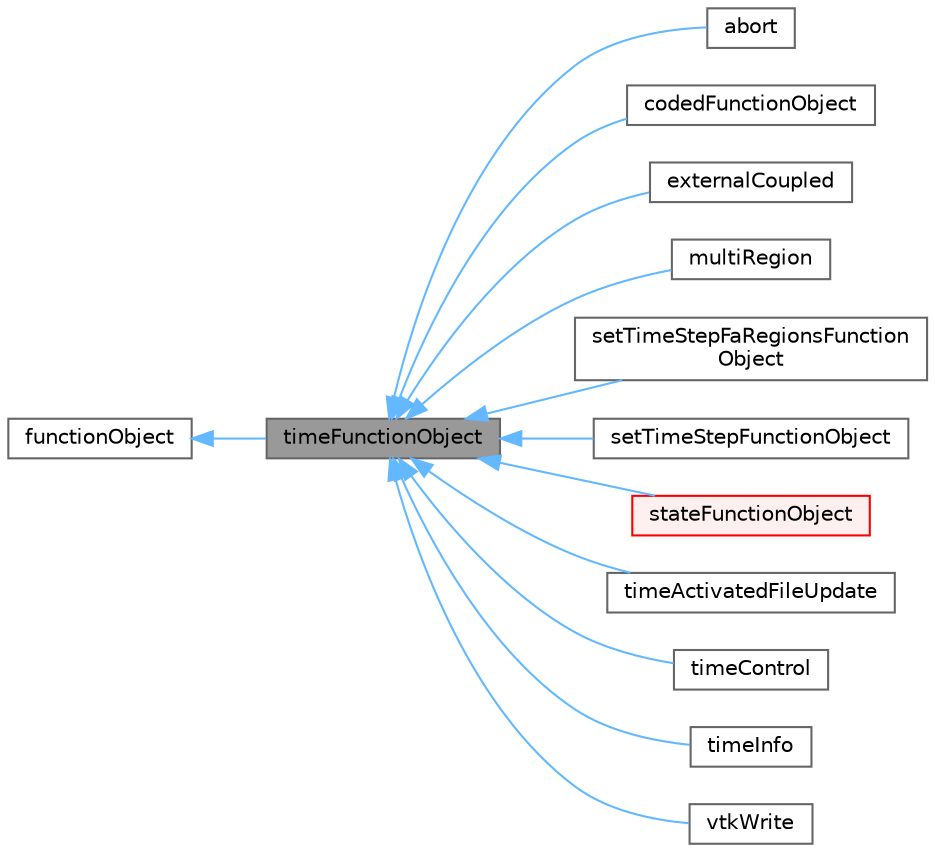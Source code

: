 digraph "timeFunctionObject"
{
 // LATEX_PDF_SIZE
  bgcolor="transparent";
  edge [fontname=Helvetica,fontsize=10,labelfontname=Helvetica,labelfontsize=10];
  node [fontname=Helvetica,fontsize=10,shape=box,height=0.2,width=0.4];
  rankdir="LR";
  Node1 [id="Node000001",label="timeFunctionObject",height=0.2,width=0.4,color="gray40", fillcolor="grey60", style="filled", fontcolor="black",tooltip="Virtual base class for function objects with a reference to Time."];
  Node2 -> Node1 [id="edge1_Node000001_Node000002",dir="back",color="steelblue1",style="solid",tooltip=" "];
  Node2 [id="Node000002",label="functionObject",height=0.2,width=0.4,color="gray40", fillcolor="white", style="filled",URL="$classFoam_1_1functionObject.html",tooltip="Abstract base-class for Time/database function objects."];
  Node1 -> Node3 [id="edge2_Node000001_Node000003",dir="back",color="steelblue1",style="solid",tooltip=" "];
  Node3 [id="Node000003",label="abort",height=0.2,width=0.4,color="gray40", fillcolor="white", style="filled",URL="$classFoam_1_1functionObjects_1_1abort.html",tooltip="Watches for presence of the named trigger file in the case directory and signals a simulation stop (o..."];
  Node1 -> Node4 [id="edge3_Node000001_Node000004",dir="back",color="steelblue1",style="solid",tooltip=" "];
  Node4 [id="Node000004",label="codedFunctionObject",height=0.2,width=0.4,color="gray40", fillcolor="white", style="filled",URL="$classFoam_1_1functionObjects_1_1codedFunctionObject.html",tooltip="Provides a general interface to enable dynamic code compilation."];
  Node1 -> Node5 [id="edge4_Node000001_Node000005",dir="back",color="steelblue1",style="solid",tooltip=" "];
  Node5 [id="Node000005",label="externalCoupled",height=0.2,width=0.4,color="gray40", fillcolor="white", style="filled",URL="$classFoam_1_1functionObjects_1_1externalCoupled.html",tooltip="Provides a simple file-based communication interface for explicit coupling with an external applicati..."];
  Node1 -> Node6 [id="edge5_Node000001_Node000006",dir="back",color="steelblue1",style="solid",tooltip=" "];
  Node6 [id="Node000006",label="multiRegion",height=0.2,width=0.4,color="gray40", fillcolor="white", style="filled",URL="$classFoam_1_1functionObjects_1_1multiRegion.html",tooltip="Wrapper that clones the supplied function object for each region."];
  Node1 -> Node7 [id="edge6_Node000001_Node000007",dir="back",color="steelblue1",style="solid",tooltip=" "];
  Node7 [id="Node000007",label="setTimeStepFaRegionsFunction\lObject",height=0.2,width=0.4,color="gray40", fillcolor="white", style="filled",URL="$classFoam_1_1functionObjects_1_1setTimeStepFaRegionsFunctionObject.html",tooltip="This function object controls the time step for classes of the type regionFaModel...."];
  Node1 -> Node8 [id="edge7_Node000001_Node000008",dir="back",color="steelblue1",style="solid",tooltip=" "];
  Node8 [id="Node000008",label="setTimeStepFunctionObject",height=0.2,width=0.4,color="gray40", fillcolor="white", style="filled",URL="$classFoam_1_1functionObjects_1_1setTimeStepFunctionObject.html",tooltip="This function object overrides the calculation time step."];
  Node1 -> Node9 [id="edge8_Node000001_Node000009",dir="back",color="steelblue1",style="solid",tooltip=" "];
  Node9 [id="Node000009",label="stateFunctionObject",height=0.2,width=0.4,color="red", fillcolor="#FFF0F0", style="filled",URL="$classFoam_1_1functionObjects_1_1stateFunctionObject.html",tooltip="Base class for function objects, adding functionality to read/write state information (data required ..."];
  Node1 -> Node127 [id="edge9_Node000001_Node000127",dir="back",color="steelblue1",style="solid",tooltip=" "];
  Node127 [id="Node000127",label="timeActivatedFileUpdate",height=0.2,width=0.4,color="gray40", fillcolor="white", style="filled",URL="$classFoam_1_1functionObjects_1_1timeActivatedFileUpdate.html",tooltip="Performs a file copy/replacement once a specified time has been reached."];
  Node1 -> Node128 [id="edge10_Node000001_Node000128",dir="back",color="steelblue1",style="solid",tooltip=" "];
  Node128 [id="Node000128",label="timeControl",height=0.2,width=0.4,color="gray40", fillcolor="white", style="filled",URL="$classFoam_1_1functionObjects_1_1timeControl.html",tooltip="Wrapper around functionObjects to add time control."];
  Node1 -> Node129 [id="edge11_Node000001_Node000129",dir="back",color="steelblue1",style="solid",tooltip=" "];
  Node129 [id="Node000129",label="timeInfo",height=0.2,width=0.4,color="gray40", fillcolor="white", style="filled",URL="$classFoam_1_1functionObjects_1_1timeInfo.html",tooltip="Writes the run time (time-step), cpuTime and clockTime - optionally with cpuTime and clockTime change..."];
  Node1 -> Node130 [id="edge12_Node000001_Node000130",dir="back",color="steelblue1",style="solid",tooltip=" "];
  Node130 [id="Node000130",label="vtkWrite",height=0.2,width=0.4,color="gray40", fillcolor="white", style="filled",URL="$classFoam_1_1functionObjects_1_1vtkWrite.html",tooltip="Writes fields in VTK (xml or legacy) format. Writes cell-values or point-interpolated values for volF..."];
}
